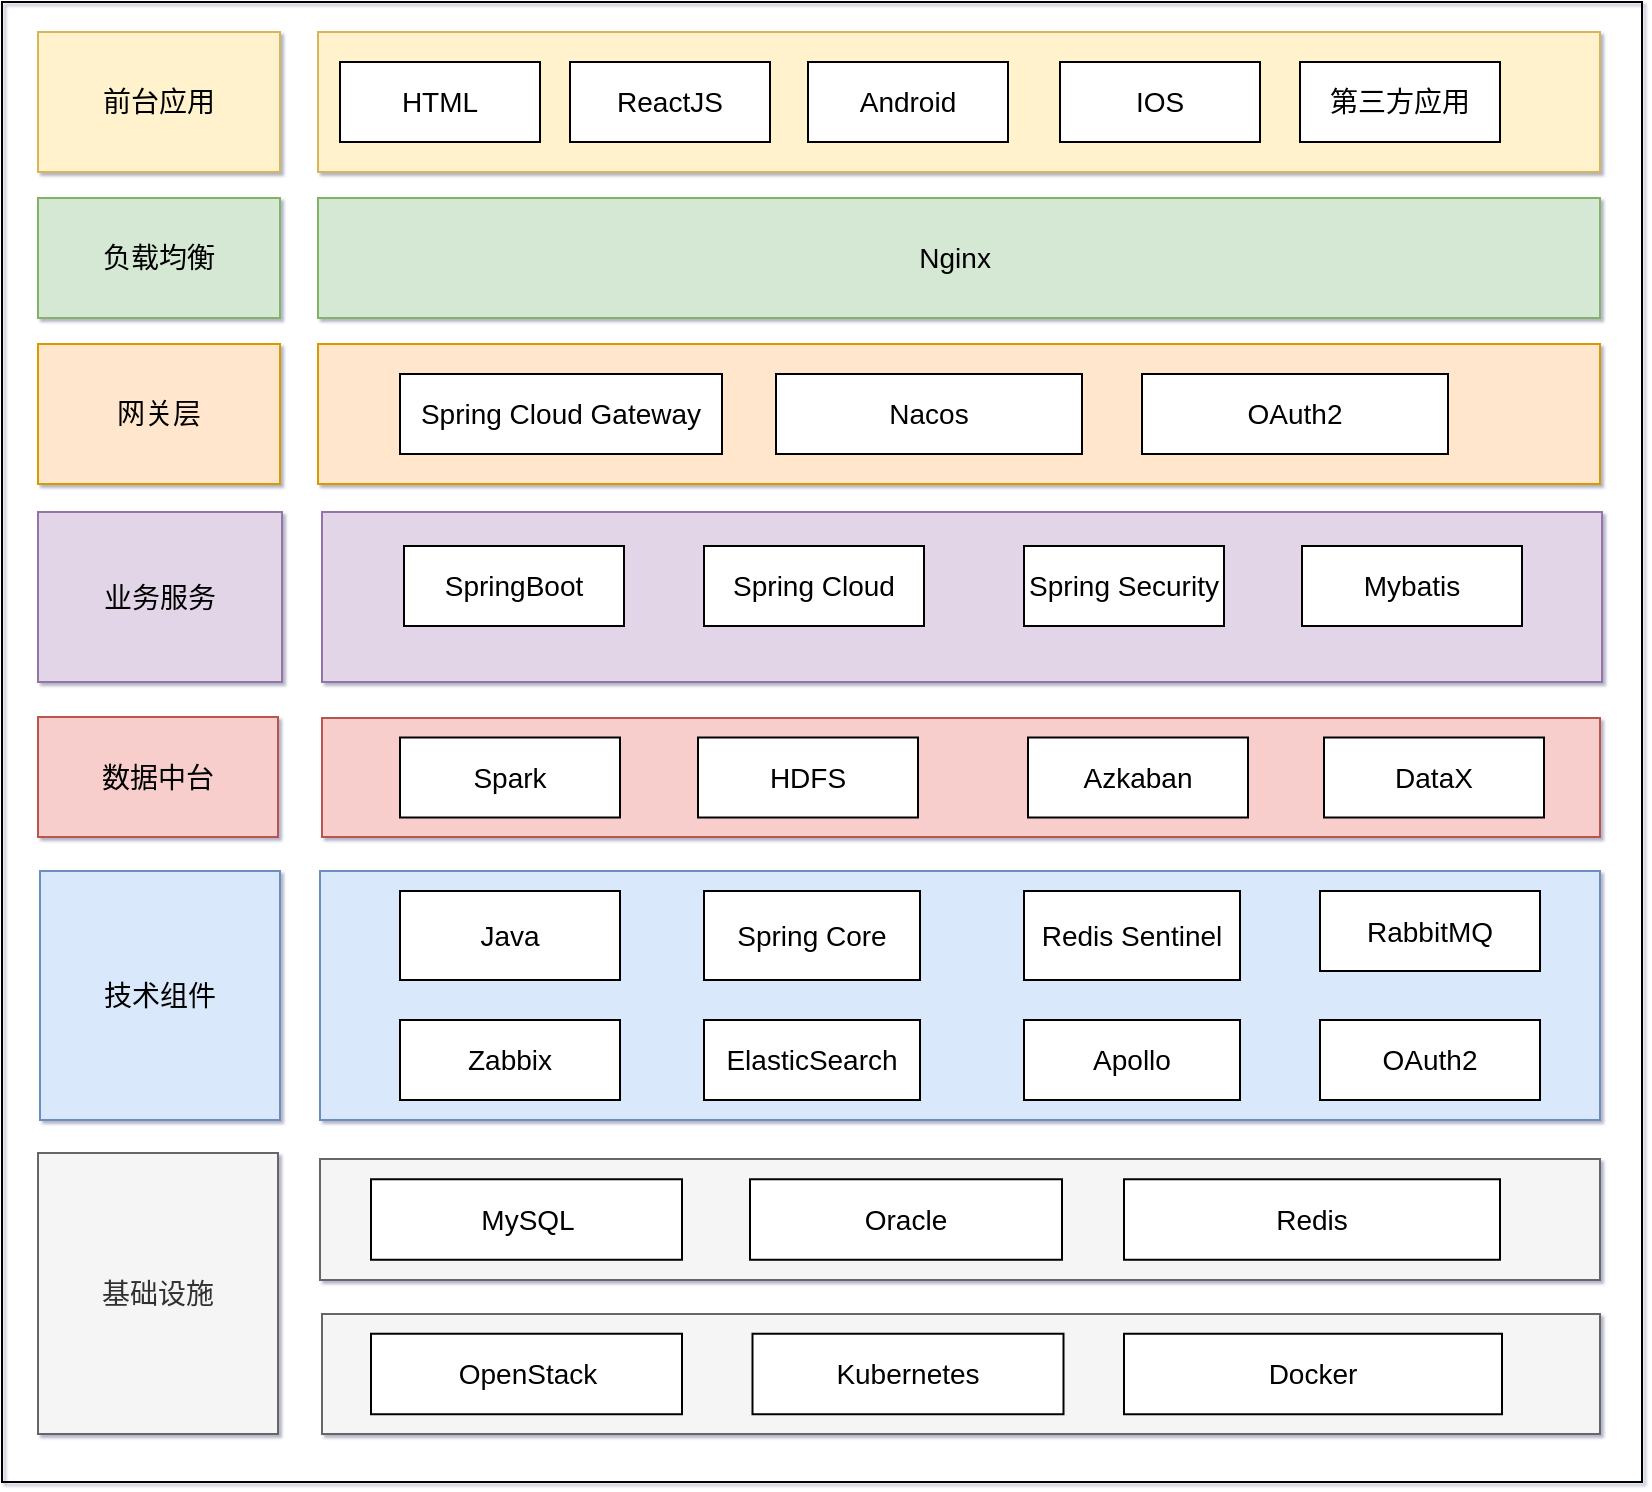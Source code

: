 <mxfile version="20.1.1" type="github">
  <diagram id="A4ItZbjAcyblu4EFFsMP" name="Page-1">
    <mxGraphModel dx="2066" dy="1161" grid="1" gridSize="10" guides="1" tooltips="1" connect="1" arrows="1" fold="1" page="1" pageScale="1" pageWidth="827" pageHeight="1169" math="0" shadow="1">
      <root>
        <mxCell id="0" />
        <mxCell id="1" parent="0" />
        <mxCell id="NfwT-5guAlgeJ3il_cm0-50" value="" style="rounded=0;whiteSpace=wrap;html=1;sketch=0;fontSize=13;labelBorderColor=none;fontColor=none;noLabel=1;fillColor=none;" parent="1" vertex="1">
          <mxGeometry x="40" y="40" width="820" height="740" as="geometry" />
        </mxCell>
        <mxCell id="ne6_LfQAyheU7745YuGY-1" value="技术组件" style="rounded=0;whiteSpace=wrap;html=1;fontSize=14;fillColor=#dae8fc;strokeColor=#6c8ebf;" parent="1" vertex="1">
          <mxGeometry x="59" y="474.5" width="120" height="124.5" as="geometry" />
        </mxCell>
        <mxCell id="ne6_LfQAyheU7745YuGY-2" value="" style="rounded=0;whiteSpace=wrap;html=1;fontSize=14;fillColor=#dae8fc;strokeColor=#6c8ebf;" parent="1" vertex="1">
          <mxGeometry x="199" y="474.5" width="640" height="124.5" as="geometry" />
        </mxCell>
        <mxCell id="ne6_LfQAyheU7745YuGY-3" value="基础设施" style="rounded=0;whiteSpace=wrap;html=1;fontSize=14;fillColor=#f5f5f5;fontColor=#333333;strokeColor=#666666;" parent="1" vertex="1">
          <mxGeometry x="58" y="615.5" width="120" height="140.5" as="geometry" />
        </mxCell>
        <mxCell id="ne6_LfQAyheU7745YuGY-4" value="" style="rounded=0;whiteSpace=wrap;html=1;fontSize=14;fillColor=#f5f5f5;strokeColor=#666666;fontColor=#333333;" parent="1" vertex="1">
          <mxGeometry x="199" y="618.5" width="640" height="60.5" as="geometry" />
        </mxCell>
        <mxCell id="ne6_LfQAyheU7745YuGY-5" value="业务服务" style="rounded=0;whiteSpace=wrap;html=1;fontSize=14;fillColor=#e1d5e7;strokeColor=#9673a6;" parent="1" vertex="1">
          <mxGeometry x="58" y="295" width="122" height="85" as="geometry" />
        </mxCell>
        <mxCell id="ne6_LfQAyheU7745YuGY-6" value="" style="rounded=0;whiteSpace=wrap;html=1;fontSize=14;fillColor=#e1d5e7;strokeColor=#9673a6;" parent="1" vertex="1">
          <mxGeometry x="200" y="295" width="640" height="85" as="geometry" />
        </mxCell>
        <mxCell id="ne6_LfQAyheU7745YuGY-7" value="" style="rounded=0;whiteSpace=wrap;html=1;fontSize=14;fillColor=#fff2cc;strokeColor=#d6b656;" parent="1" vertex="1">
          <mxGeometry x="198" y="55" width="641" height="70" as="geometry" />
        </mxCell>
        <mxCell id="ne6_LfQAyheU7745YuGY-8" value="" style="rounded=0;whiteSpace=wrap;html=1;fontSize=14;fillColor=#f8cecc;strokeColor=#b85450;" parent="1" vertex="1">
          <mxGeometry x="200" y="398" width="639" height="59.5" as="geometry" />
        </mxCell>
        <mxCell id="ne6_LfQAyheU7745YuGY-9" value="前台应用" style="rounded=0;whiteSpace=wrap;html=1;fontSize=14;fillColor=#fff2cc;strokeColor=#d6b656;" parent="1" vertex="1">
          <mxGeometry x="58" y="55" width="121" height="70" as="geometry" />
        </mxCell>
        <mxCell id="ne6_LfQAyheU7745YuGY-18" value="熔断限流" style="rounded=0;whiteSpace=wrap;html=1;fontFamily=Helvetica;fontSize=14;" parent="1" vertex="1">
          <mxGeometry x="459" y="221" width="100" height="40" as="geometry" />
        </mxCell>
        <mxCell id="NfwT-5guAlgeJ3il_cm0-1" value="HTML" style="rounded=0;whiteSpace=wrap;html=1;fontFamily=Helvetica;fontSize=14;" parent="1" vertex="1">
          <mxGeometry x="209" y="70" width="100" height="40" as="geometry" />
        </mxCell>
        <mxCell id="NfwT-5guAlgeJ3il_cm0-2" value="ReactJS" style="rounded=0;whiteSpace=wrap;html=1;fontFamily=Helvetica;fontSize=14;fontStyle=0" parent="1" vertex="1">
          <mxGeometry x="324" y="70" width="100" height="40" as="geometry" />
        </mxCell>
        <mxCell id="NfwT-5guAlgeJ3il_cm0-3" value="Android" style="rounded=0;whiteSpace=wrap;html=1;fontFamily=Helvetica;fontSize=14;fontStyle=0" parent="1" vertex="1">
          <mxGeometry x="443" y="70" width="100" height="40" as="geometry" />
        </mxCell>
        <mxCell id="NfwT-5guAlgeJ3il_cm0-4" value="第三方应用" style="rounded=0;whiteSpace=wrap;html=1;fontFamily=Helvetica;fontSize=14;fontStyle=0" parent="1" vertex="1">
          <mxGeometry x="689" y="70" width="100" height="40" as="geometry" />
        </mxCell>
        <mxCell id="NfwT-5guAlgeJ3il_cm0-10" value="" style="rounded=0;whiteSpace=wrap;html=1;fontSize=14;fillColor=#ffe6cc;strokeColor=#d79b00;" parent="1" vertex="1">
          <mxGeometry x="198" y="211" width="641" height="70" as="geometry" />
        </mxCell>
        <mxCell id="NfwT-5guAlgeJ3il_cm0-13" value="Spring Cloud Gateway" style="rounded=0;whiteSpace=wrap;html=1;fontFamily=Helvetica;fontSize=14;fontStyle=0" parent="1" vertex="1">
          <mxGeometry x="239" y="226" width="161" height="40" as="geometry" />
        </mxCell>
        <mxCell id="NfwT-5guAlgeJ3il_cm0-14" value="Nacos" style="rounded=0;whiteSpace=wrap;html=1;fontFamily=Helvetica;fontSize=14;fontStyle=0" parent="1" vertex="1">
          <mxGeometry x="427" y="226" width="153" height="40" as="geometry" />
        </mxCell>
        <mxCell id="NfwT-5guAlgeJ3il_cm0-15" value="网关层" style="rounded=0;whiteSpace=wrap;html=1;fontSize=14;fillColor=#ffe6cc;strokeColor=#d79b00;" parent="1" vertex="1">
          <mxGeometry x="58" y="211" width="121" height="70" as="geometry" />
        </mxCell>
        <mxCell id="NfwT-5guAlgeJ3il_cm0-16" value="数据中台" style="rounded=0;whiteSpace=wrap;html=1;fontSize=14;fillColor=#f8cecc;strokeColor=#b85450;" parent="1" vertex="1">
          <mxGeometry x="58" y="397.5" width="120" height="60" as="geometry" />
        </mxCell>
        <mxCell id="NfwT-5guAlgeJ3il_cm0-19" value="" style="rounded=0;whiteSpace=wrap;html=1;fontFamily=Helvetica;fontSize=14;fillColor=#f5f5f5;strokeColor=#666666;fontColor=#333333;" parent="1" vertex="1">
          <mxGeometry x="200" y="696" width="639" height="60" as="geometry" />
        </mxCell>
        <mxCell id="NfwT-5guAlgeJ3il_cm0-22" value="SpringBoot" style="rounded=0;whiteSpace=wrap;html=1;fontFamily=Helvetica;fontSize=14;" parent="1" vertex="1">
          <mxGeometry x="241" y="312" width="110" height="40" as="geometry" />
        </mxCell>
        <mxCell id="NfwT-5guAlgeJ3il_cm0-23" value="Spring Cloud" style="rounded=0;whiteSpace=wrap;html=1;fontFamily=Helvetica;fontSize=14;" parent="1" vertex="1">
          <mxGeometry x="391" y="312" width="110" height="40" as="geometry" />
        </mxCell>
        <mxCell id="NfwT-5guAlgeJ3il_cm0-28" value="Spring Security" style="rounded=0;whiteSpace=wrap;html=1;fontFamily=Helvetica;fontSize=14;" parent="1" vertex="1">
          <mxGeometry x="551" y="312" width="100" height="40" as="geometry" />
        </mxCell>
        <mxCell id="NfwT-5guAlgeJ3il_cm0-29" value="Mybatis" style="rounded=0;whiteSpace=wrap;html=1;fontFamily=Helvetica;fontSize=14;" parent="1" vertex="1">
          <mxGeometry x="690" y="312" width="110" height="40" as="geometry" />
        </mxCell>
        <mxCell id="NfwT-5guAlgeJ3il_cm0-30" value="Java" style="rounded=0;whiteSpace=wrap;html=1;fontFamily=Helvetica;fontSize=14;" parent="1" vertex="1">
          <mxGeometry x="239" y="484.5" width="110" height="44.5" as="geometry" />
        </mxCell>
        <mxCell id="NfwT-5guAlgeJ3il_cm0-31" value="Spring Core" style="rounded=0;whiteSpace=wrap;html=1;fontFamily=Helvetica;fontSize=14;" parent="1" vertex="1">
          <mxGeometry x="391" y="484.5" width="108" height="44.5" as="geometry" />
        </mxCell>
        <mxCell id="NfwT-5guAlgeJ3il_cm0-32" value="RabbitMQ" style="rounded=0;whiteSpace=wrap;html=1;fontFamily=Helvetica;fontSize=14;" parent="1" vertex="1">
          <mxGeometry x="699" y="484.5" width="110" height="40" as="geometry" />
        </mxCell>
        <mxCell id="NfwT-5guAlgeJ3il_cm0-33" value="Redis Sentinel" style="rounded=0;whiteSpace=wrap;html=1;fontFamily=Helvetica;fontSize=14;" parent="1" vertex="1">
          <mxGeometry x="551" y="484.5" width="108" height="44.5" as="geometry" />
        </mxCell>
        <mxCell id="NfwT-5guAlgeJ3il_cm0-34" value="OAuth2" style="rounded=0;whiteSpace=wrap;html=1;fontFamily=Helvetica;fontSize=14;" parent="1" vertex="1">
          <mxGeometry x="699" y="549" width="110" height="40" as="geometry" />
        </mxCell>
        <mxCell id="NfwT-5guAlgeJ3il_cm0-35" value="Zabbix" style="rounded=0;whiteSpace=wrap;html=1;fontFamily=Helvetica;fontSize=14;" parent="1" vertex="1">
          <mxGeometry x="239" y="549" width="110" height="40" as="geometry" />
        </mxCell>
        <mxCell id="NfwT-5guAlgeJ3il_cm0-36" value="ElasticSearch" style="rounded=0;whiteSpace=wrap;html=1;fontFamily=Helvetica;fontSize=14;" parent="1" vertex="1">
          <mxGeometry x="391" y="549" width="108" height="40" as="geometry" />
        </mxCell>
        <mxCell id="NfwT-5guAlgeJ3il_cm0-37" value="Apollo" style="rounded=0;whiteSpace=wrap;html=1;fontFamily=Helvetica;fontSize=14;" parent="1" vertex="1">
          <mxGeometry x="551" y="549" width="108" height="40" as="geometry" />
        </mxCell>
        <mxCell id="NfwT-5guAlgeJ3il_cm0-39" value="负载均衡" style="rounded=0;whiteSpace=wrap;html=1;fontSize=14;fillColor=#d5e8d4;strokeColor=#82b366;" parent="1" vertex="1">
          <mxGeometry x="58" y="138" width="121" height="60" as="geometry" />
        </mxCell>
        <mxCell id="NfwT-5guAlgeJ3il_cm0-40" value="Nginx&amp;nbsp;" style="rounded=0;whiteSpace=wrap;html=1;fontSize=14;fillColor=#d5e8d4;strokeColor=#82b366;" parent="1" vertex="1">
          <mxGeometry x="198" y="138" width="641" height="60" as="geometry" />
        </mxCell>
        <mxCell id="NfwT-5guAlgeJ3il_cm0-42" value="IOS" style="rounded=0;whiteSpace=wrap;html=1;fontFamily=Helvetica;fontSize=14;fontStyle=0" parent="1" vertex="1">
          <mxGeometry x="569" y="70" width="100" height="40" as="geometry" />
        </mxCell>
        <mxCell id="NfwT-5guAlgeJ3il_cm0-43" value="MySQL" style="rounded=0;whiteSpace=wrap;html=1;fontFamily=Helvetica;fontSize=14;" parent="1" vertex="1">
          <mxGeometry x="224.5" y="628.63" width="155.5" height="40.25" as="geometry" />
        </mxCell>
        <mxCell id="NfwT-5guAlgeJ3il_cm0-44" value="Redis" style="rounded=0;whiteSpace=wrap;html=1;fontFamily=Helvetica;fontSize=14;" parent="1" vertex="1">
          <mxGeometry x="601" y="628.63" width="188" height="40.25" as="geometry" />
        </mxCell>
        <mxCell id="NfwT-5guAlgeJ3il_cm0-46" value="Spark" style="rounded=0;whiteSpace=wrap;html=1;fontFamily=Helvetica;fontSize=14;" parent="1" vertex="1">
          <mxGeometry x="239" y="407.75" width="110" height="40" as="geometry" />
        </mxCell>
        <mxCell id="NfwT-5guAlgeJ3il_cm0-47" value="HDFS" style="rounded=0;whiteSpace=wrap;html=1;fontFamily=Helvetica;fontSize=14;" parent="1" vertex="1">
          <mxGeometry x="388" y="407.75" width="110" height="40" as="geometry" />
        </mxCell>
        <mxCell id="NfwT-5guAlgeJ3il_cm0-48" value="Azkaban" style="rounded=0;whiteSpace=wrap;html=1;fontFamily=Helvetica;fontSize=14;" parent="1" vertex="1">
          <mxGeometry x="553" y="407.75" width="110" height="40" as="geometry" />
        </mxCell>
        <mxCell id="NfwT-5guAlgeJ3il_cm0-49" value="DataX" style="rounded=0;whiteSpace=wrap;html=1;fontFamily=Helvetica;fontSize=14;" parent="1" vertex="1">
          <mxGeometry x="701" y="407.75" width="110" height="40" as="geometry" />
        </mxCell>
        <mxCell id="GfzKb-zqpfh90Ny8dKDO-2" value="Oracle" style="rounded=0;whiteSpace=wrap;html=1;fontFamily=Helvetica;fontSize=14;" vertex="1" parent="1">
          <mxGeometry x="414" y="628.63" width="156" height="40.25" as="geometry" />
        </mxCell>
        <mxCell id="GfzKb-zqpfh90Ny8dKDO-3" value="OAuth2" style="rounded=0;whiteSpace=wrap;html=1;fontFamily=Helvetica;fontSize=14;fontStyle=0" vertex="1" parent="1">
          <mxGeometry x="610" y="226" width="153" height="40" as="geometry" />
        </mxCell>
        <mxCell id="GfzKb-zqpfh90Ny8dKDO-4" value="OpenStack" style="rounded=0;whiteSpace=wrap;html=1;fontFamily=Helvetica;fontSize=14;" vertex="1" parent="1">
          <mxGeometry x="224.5" y="705.87" width="155.5" height="40.25" as="geometry" />
        </mxCell>
        <mxCell id="GfzKb-zqpfh90Ny8dKDO-5" value="Kubernetes" style="rounded=0;whiteSpace=wrap;html=1;fontFamily=Helvetica;fontSize=14;" vertex="1" parent="1">
          <mxGeometry x="415.25" y="705.87" width="155.5" height="40.25" as="geometry" />
        </mxCell>
        <mxCell id="GfzKb-zqpfh90Ny8dKDO-6" value="Docker" style="rounded=0;whiteSpace=wrap;html=1;fontFamily=Helvetica;fontSize=14;" vertex="1" parent="1">
          <mxGeometry x="601" y="705.88" width="189" height="40.25" as="geometry" />
        </mxCell>
      </root>
    </mxGraphModel>
  </diagram>
</mxfile>
